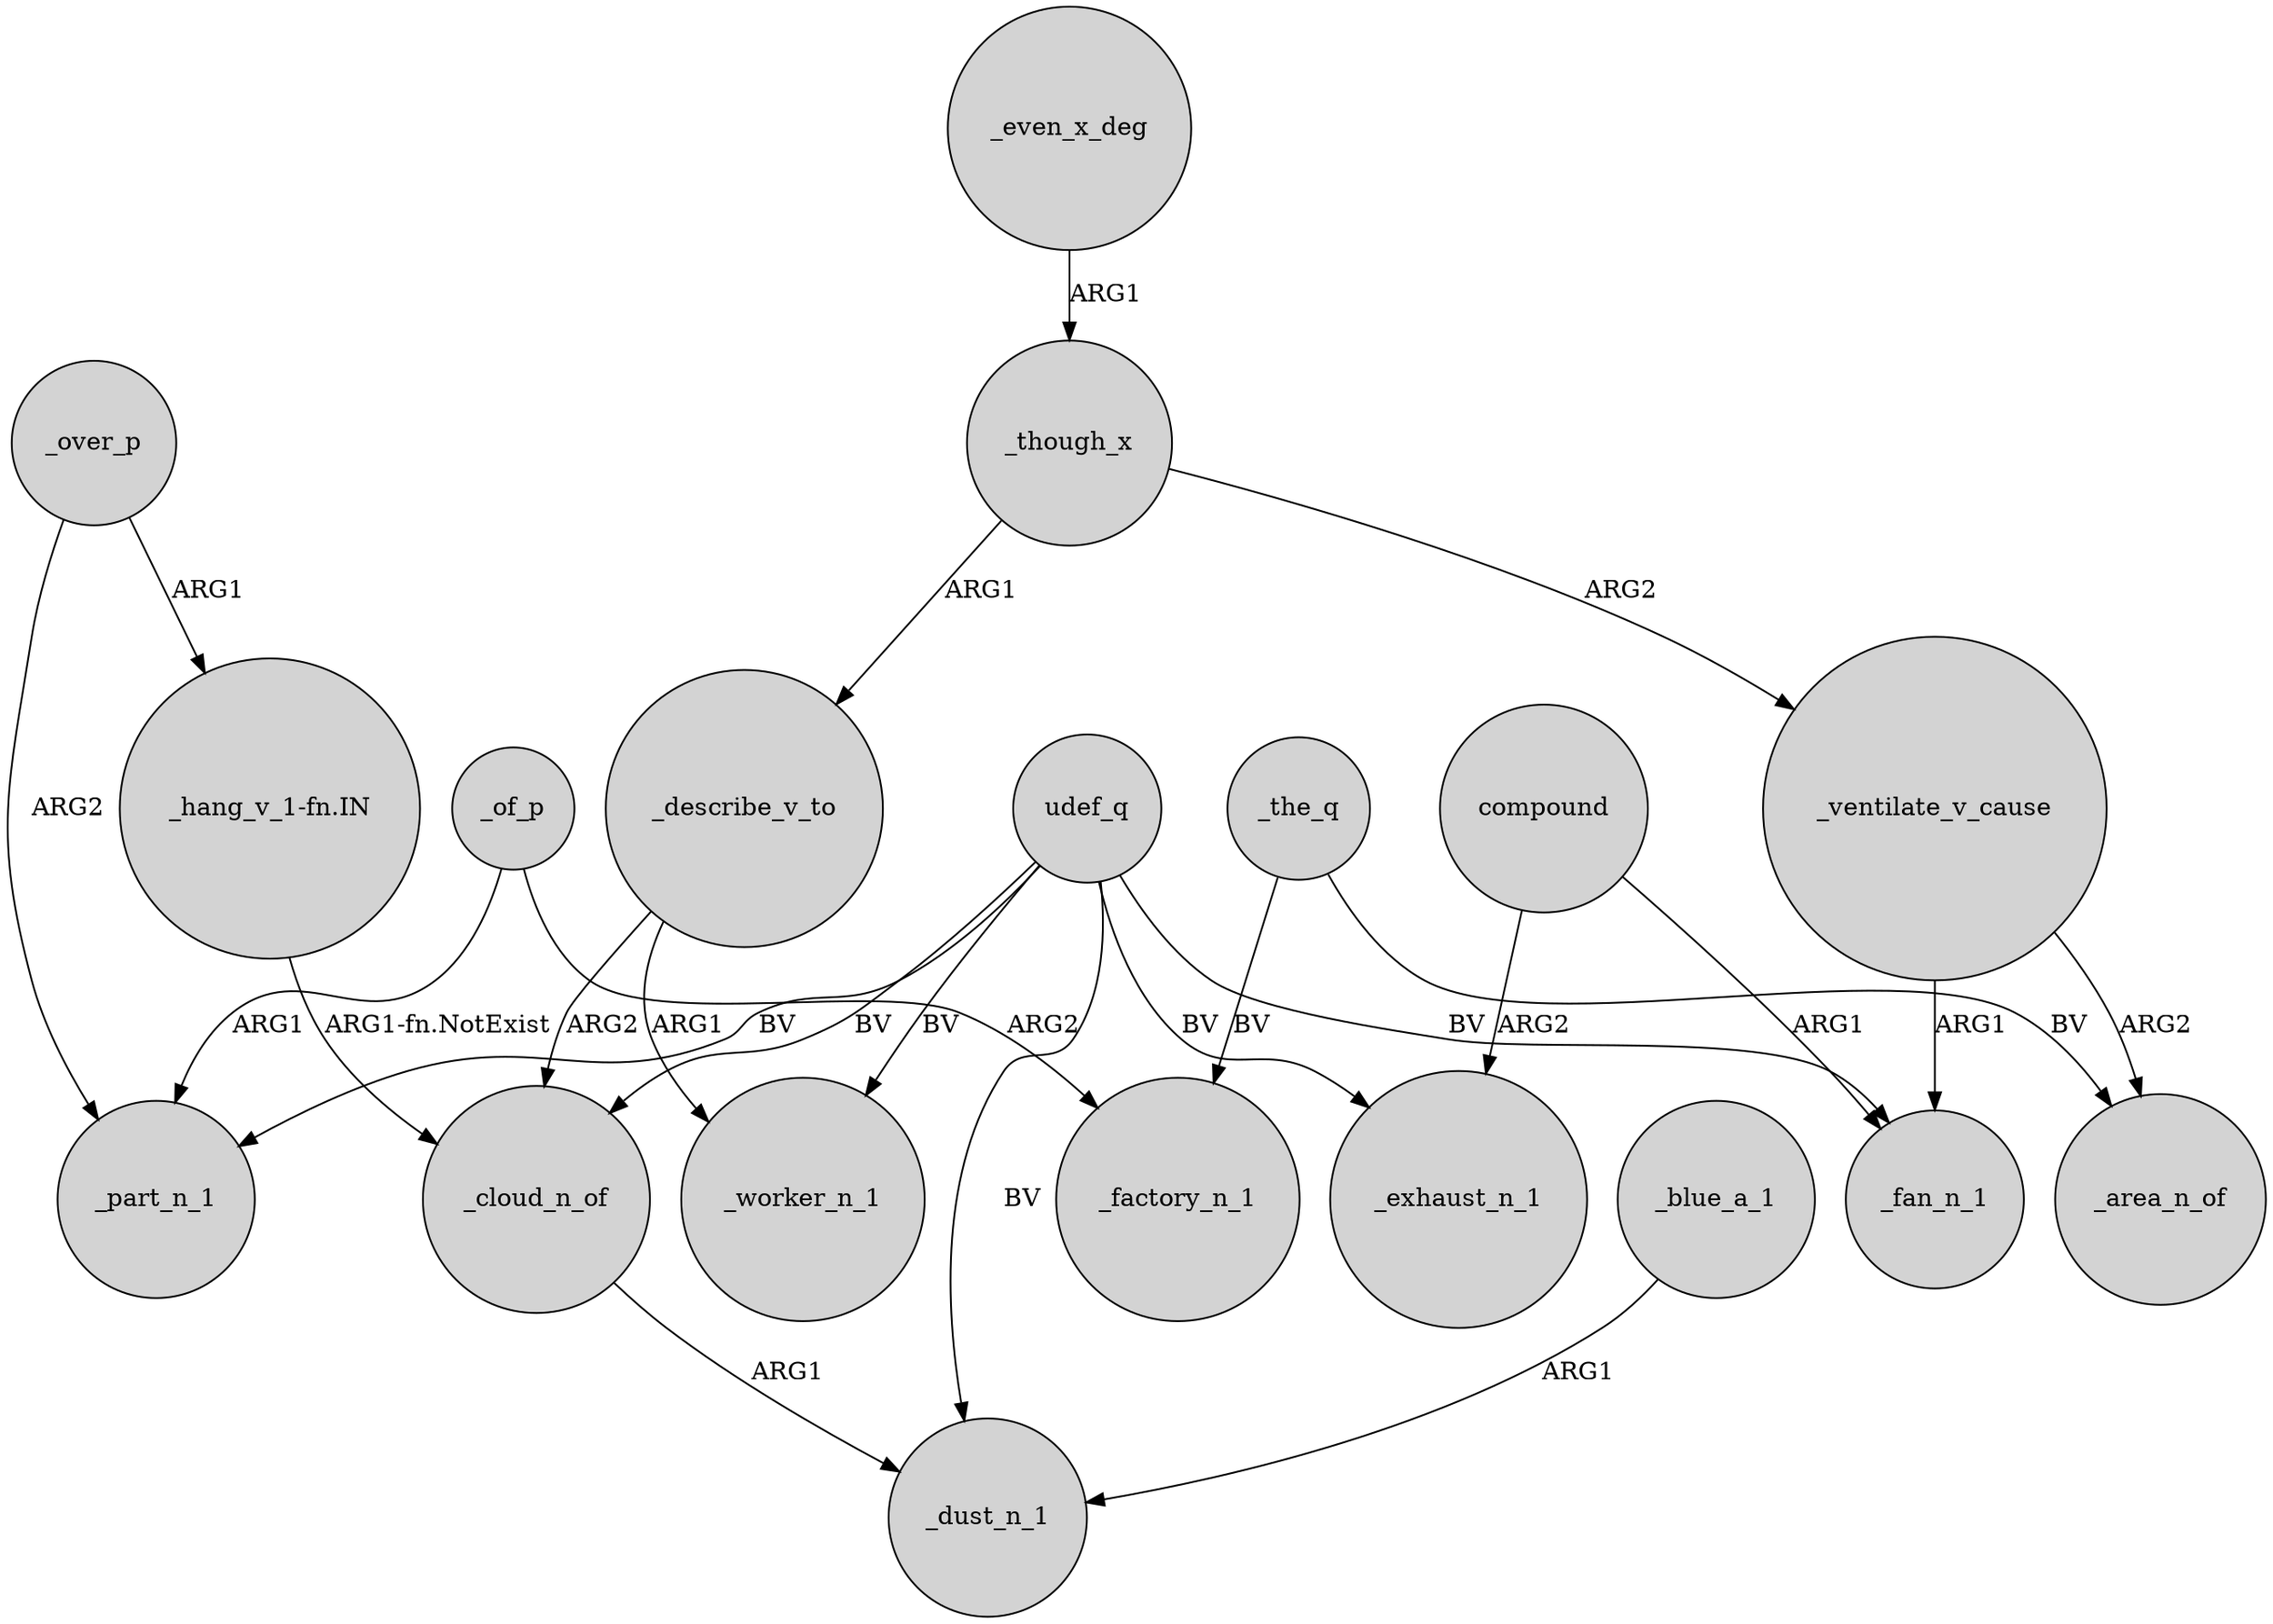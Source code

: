digraph {
	node [shape=circle style=filled]
	_over_p -> _part_n_1 [label=ARG2]
	"_hang_v_1-fn.IN" -> _cloud_n_of [label="ARG1-fn.NotExist"]
	_though_x -> _describe_v_to [label=ARG1]
	_ventilate_v_cause -> _fan_n_1 [label=ARG1]
	udef_q -> _fan_n_1 [label=BV]
	udef_q -> _worker_n_1 [label=BV]
	_blue_a_1 -> _dust_n_1 [label=ARG1]
	_even_x_deg -> _though_x [label=ARG1]
	udef_q -> _dust_n_1 [label=BV]
	_of_p -> _part_n_1 [label=ARG1]
	_cloud_n_of -> _dust_n_1 [label=ARG1]
	_describe_v_to -> _worker_n_1 [label=ARG1]
	_describe_v_to -> _cloud_n_of [label=ARG2]
	_of_p -> _factory_n_1 [label=ARG2]
	_over_p -> "_hang_v_1-fn.IN" [label=ARG1]
	_though_x -> _ventilate_v_cause [label=ARG2]
	_the_q -> _area_n_of [label=BV]
	udef_q -> _part_n_1 [label=BV]
	_ventilate_v_cause -> _area_n_of [label=ARG2]
	udef_q -> _cloud_n_of [label=BV]
	compound -> _exhaust_n_1 [label=ARG2]
	compound -> _fan_n_1 [label=ARG1]
	udef_q -> _exhaust_n_1 [label=BV]
	_the_q -> _factory_n_1 [label=BV]
}
